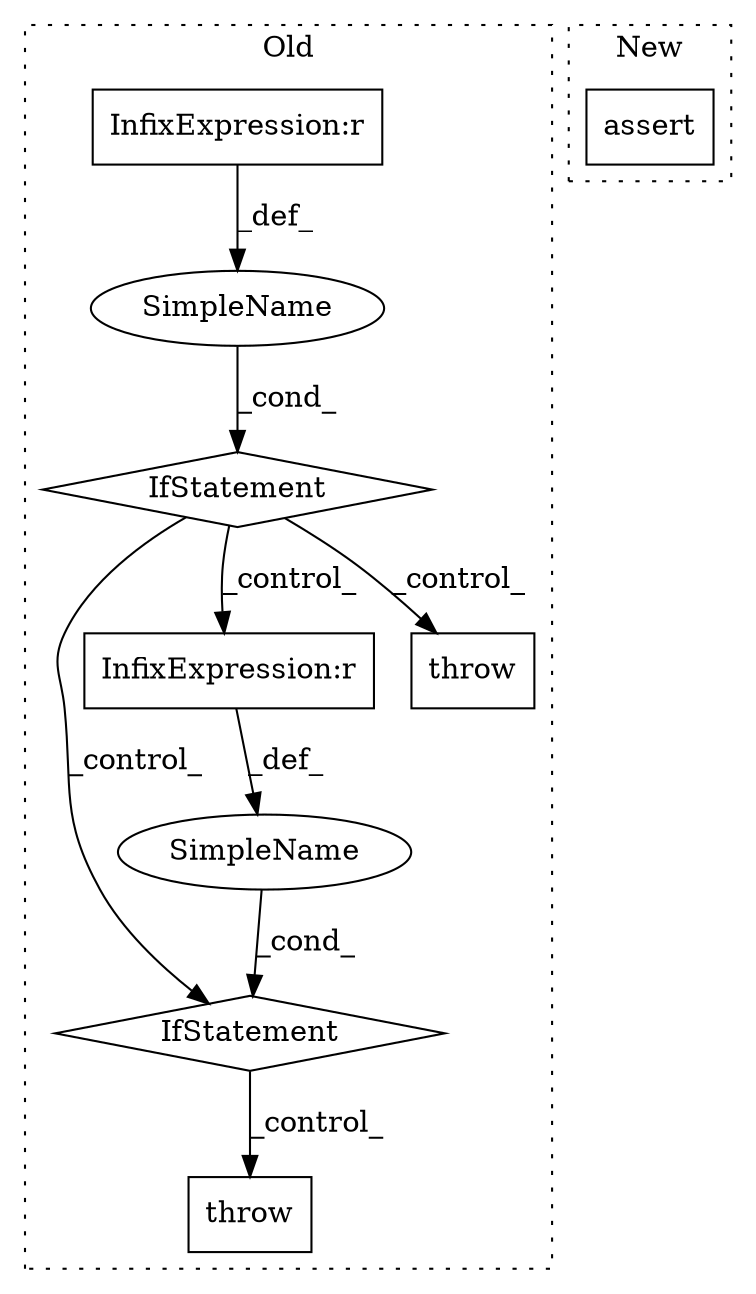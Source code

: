 digraph G {
subgraph cluster0 {
1 [label="throw" a="53" s="8795" l="6" shape="box"];
3 [label="IfStatement" a="25" s="8161,8197" l="4,2" shape="diamond"];
4 [label="SimpleName" a="42" s="" l="" shape="ellipse"];
5 [label="InfixExpression:r" a="27" s="8178" l="4" shape="box"];
6 [label="IfStatement" a="25" s="8301,8323" l="4,2" shape="diamond"];
7 [label="SimpleName" a="42" s="" l="" shape="ellipse"];
8 [label="InfixExpression:r" a="27" s="8318" l="4" shape="box"];
9 [label="throw" a="53" s="8207" l="6" shape="box"];
label = "Old";
style="dotted";
}
subgraph cluster1 {
2 [label="assert" a="6" s="3244" l="7" shape="box"];
label = "New";
style="dotted";
}
3 -> 9 [label="_control_"];
3 -> 8 [label="_control_"];
3 -> 6 [label="_control_"];
4 -> 3 [label="_cond_"];
5 -> 4 [label="_def_"];
6 -> 1 [label="_control_"];
7 -> 6 [label="_cond_"];
8 -> 7 [label="_def_"];
}